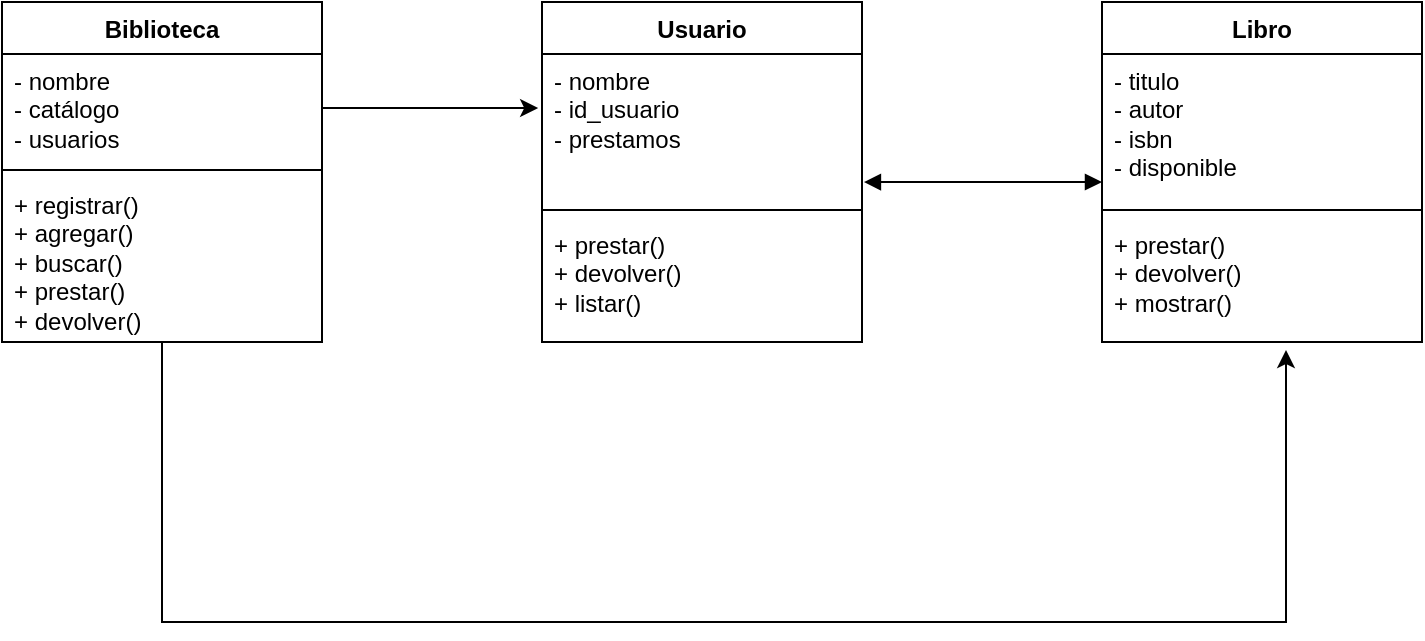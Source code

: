 <mxfile version="28.1.1">
  <diagram name="Página-1" id="kxg0AbYhZEXUKJTyiL19">
    <mxGraphModel dx="1025" dy="431" grid="1" gridSize="10" guides="1" tooltips="1" connect="1" arrows="1" fold="1" page="1" pageScale="1" pageWidth="827" pageHeight="1169" math="0" shadow="0">
      <root>
        <mxCell id="0" />
        <mxCell id="1" parent="0" />
        <mxCell id="LtIz45vBo8B2o34cJgDu-1" value="Biblioteca" style="swimlane;fontStyle=1;align=center;verticalAlign=top;childLayout=stackLayout;horizontal=1;startSize=26;horizontalStack=0;resizeParent=1;resizeParentMax=0;resizeLast=0;collapsible=1;marginBottom=0;whiteSpace=wrap;html=1;" vertex="1" parent="1">
          <mxGeometry x="50" y="80" width="160" height="170" as="geometry" />
        </mxCell>
        <mxCell id="LtIz45vBo8B2o34cJgDu-2" value="- nombre&lt;div&gt;- catálogo&lt;/div&gt;&lt;div&gt;- usuarios&lt;/div&gt;" style="text;strokeColor=none;fillColor=none;align=left;verticalAlign=top;spacingLeft=4;spacingRight=4;overflow=hidden;rotatable=0;points=[[0,0.5],[1,0.5]];portConstraint=eastwest;whiteSpace=wrap;html=1;" vertex="1" parent="LtIz45vBo8B2o34cJgDu-1">
          <mxGeometry y="26" width="160" height="54" as="geometry" />
        </mxCell>
        <mxCell id="LtIz45vBo8B2o34cJgDu-3" value="" style="line;strokeWidth=1;fillColor=none;align=left;verticalAlign=middle;spacingTop=-1;spacingLeft=3;spacingRight=3;rotatable=0;labelPosition=right;points=[];portConstraint=eastwest;strokeColor=inherit;" vertex="1" parent="LtIz45vBo8B2o34cJgDu-1">
          <mxGeometry y="80" width="160" height="8" as="geometry" />
        </mxCell>
        <mxCell id="LtIz45vBo8B2o34cJgDu-4" value="+ registrar()&lt;div&gt;+ agregar()&lt;/div&gt;&lt;div&gt;+ buscar()&lt;/div&gt;&lt;div&gt;+ prestar()&lt;/div&gt;&lt;div&gt;+ devolver()&amp;nbsp;&amp;nbsp;&lt;/div&gt;" style="text;strokeColor=none;fillColor=none;align=left;verticalAlign=top;spacingLeft=4;spacingRight=4;overflow=hidden;rotatable=0;points=[[0,0.5],[1,0.5]];portConstraint=eastwest;whiteSpace=wrap;html=1;" vertex="1" parent="LtIz45vBo8B2o34cJgDu-1">
          <mxGeometry y="88" width="160" height="82" as="geometry" />
        </mxCell>
        <mxCell id="LtIz45vBo8B2o34cJgDu-5" value="Usuario" style="swimlane;fontStyle=1;align=center;verticalAlign=top;childLayout=stackLayout;horizontal=1;startSize=26;horizontalStack=0;resizeParent=1;resizeParentMax=0;resizeLast=0;collapsible=1;marginBottom=0;whiteSpace=wrap;html=1;" vertex="1" parent="1">
          <mxGeometry x="320" y="80" width="160" height="170" as="geometry" />
        </mxCell>
        <mxCell id="LtIz45vBo8B2o34cJgDu-6" value="- nombre&amp;nbsp;&lt;div&gt;- id_usuario&amp;nbsp;&lt;/div&gt;&lt;div&gt;- prestamos&amp;nbsp;&amp;nbsp;&amp;nbsp;&lt;/div&gt;" style="text;strokeColor=none;fillColor=none;align=left;verticalAlign=top;spacingLeft=4;spacingRight=4;overflow=hidden;rotatable=0;points=[[0,0.5],[1,0.5]];portConstraint=eastwest;whiteSpace=wrap;html=1;" vertex="1" parent="LtIz45vBo8B2o34cJgDu-5">
          <mxGeometry y="26" width="160" height="74" as="geometry" />
        </mxCell>
        <mxCell id="LtIz45vBo8B2o34cJgDu-7" value="" style="line;strokeWidth=1;fillColor=none;align=left;verticalAlign=middle;spacingTop=-1;spacingLeft=3;spacingRight=3;rotatable=0;labelPosition=right;points=[];portConstraint=eastwest;strokeColor=inherit;" vertex="1" parent="LtIz45vBo8B2o34cJgDu-5">
          <mxGeometry y="100" width="160" height="8" as="geometry" />
        </mxCell>
        <mxCell id="LtIz45vBo8B2o34cJgDu-8" value="+ prestar()&lt;div&gt;+ devolver()&amp;nbsp;&lt;/div&gt;&lt;div&gt;+ listar()&amp;nbsp;&lt;/div&gt;" style="text;strokeColor=none;fillColor=none;align=left;verticalAlign=top;spacingLeft=4;spacingRight=4;overflow=hidden;rotatable=0;points=[[0,0.5],[1,0.5]];portConstraint=eastwest;whiteSpace=wrap;html=1;" vertex="1" parent="LtIz45vBo8B2o34cJgDu-5">
          <mxGeometry y="108" width="160" height="62" as="geometry" />
        </mxCell>
        <mxCell id="LtIz45vBo8B2o34cJgDu-9" value="Libro" style="swimlane;fontStyle=1;align=center;verticalAlign=top;childLayout=stackLayout;horizontal=1;startSize=26;horizontalStack=0;resizeParent=1;resizeParentMax=0;resizeLast=0;collapsible=1;marginBottom=0;whiteSpace=wrap;html=1;" vertex="1" parent="1">
          <mxGeometry x="600" y="80" width="160" height="170" as="geometry" />
        </mxCell>
        <mxCell id="LtIz45vBo8B2o34cJgDu-10" value="- titulo&amp;nbsp;&amp;nbsp;&lt;div&gt;- autor&amp;nbsp;&lt;/div&gt;&lt;div&gt;- isbn&amp;nbsp;&lt;/div&gt;&lt;div&gt;- disponible&amp;nbsp;&lt;/div&gt;" style="text;strokeColor=none;fillColor=none;align=left;verticalAlign=top;spacingLeft=4;spacingRight=4;overflow=hidden;rotatable=0;points=[[0,0.5],[1,0.5]];portConstraint=eastwest;whiteSpace=wrap;html=1;" vertex="1" parent="LtIz45vBo8B2o34cJgDu-9">
          <mxGeometry y="26" width="160" height="74" as="geometry" />
        </mxCell>
        <mxCell id="LtIz45vBo8B2o34cJgDu-11" value="" style="line;strokeWidth=1;fillColor=none;align=left;verticalAlign=middle;spacingTop=-1;spacingLeft=3;spacingRight=3;rotatable=0;labelPosition=right;points=[];portConstraint=eastwest;strokeColor=inherit;" vertex="1" parent="LtIz45vBo8B2o34cJgDu-9">
          <mxGeometry y="100" width="160" height="8" as="geometry" />
        </mxCell>
        <mxCell id="LtIz45vBo8B2o34cJgDu-12" value="+ prestar()&amp;nbsp;&lt;div&gt;+ devolver()&lt;/div&gt;&lt;div&gt;+ mostrar()&lt;/div&gt;" style="text;strokeColor=none;fillColor=none;align=left;verticalAlign=top;spacingLeft=4;spacingRight=4;overflow=hidden;rotatable=0;points=[[0,0.5],[1,0.5]];portConstraint=eastwest;whiteSpace=wrap;html=1;" vertex="1" parent="LtIz45vBo8B2o34cJgDu-9">
          <mxGeometry y="108" width="160" height="62" as="geometry" />
        </mxCell>
        <mxCell id="LtIz45vBo8B2o34cJgDu-14" value="" style="endArrow=block;startArrow=block;endFill=1;startFill=1;html=1;rounded=0;exitX=1.006;exitY=0.865;exitDx=0;exitDy=0;exitPerimeter=0;" edge="1" parent="1" source="LtIz45vBo8B2o34cJgDu-6">
          <mxGeometry width="160" relative="1" as="geometry">
            <mxPoint x="490" y="170" as="sourcePoint" />
            <mxPoint x="600" y="170" as="targetPoint" />
          </mxGeometry>
        </mxCell>
        <mxCell id="LtIz45vBo8B2o34cJgDu-16" style="edgeStyle=orthogonalEdgeStyle;rounded=0;orthogonalLoop=1;jettySize=auto;html=1;exitX=1;exitY=0.5;exitDx=0;exitDy=0;entryX=-0.012;entryY=0.365;entryDx=0;entryDy=0;entryPerimeter=0;" edge="1" parent="1" source="LtIz45vBo8B2o34cJgDu-2" target="LtIz45vBo8B2o34cJgDu-6">
          <mxGeometry relative="1" as="geometry" />
        </mxCell>
        <mxCell id="LtIz45vBo8B2o34cJgDu-17" style="edgeStyle=orthogonalEdgeStyle;rounded=0;orthogonalLoop=1;jettySize=auto;html=1;entryX=0.575;entryY=1.065;entryDx=0;entryDy=0;entryPerimeter=0;" edge="1" parent="1" source="LtIz45vBo8B2o34cJgDu-4" target="LtIz45vBo8B2o34cJgDu-12">
          <mxGeometry relative="1" as="geometry">
            <mxPoint x="710" y="340" as="targetPoint" />
            <Array as="points">
              <mxPoint x="130" y="390" />
              <mxPoint x="692" y="390" />
            </Array>
          </mxGeometry>
        </mxCell>
      </root>
    </mxGraphModel>
  </diagram>
</mxfile>
